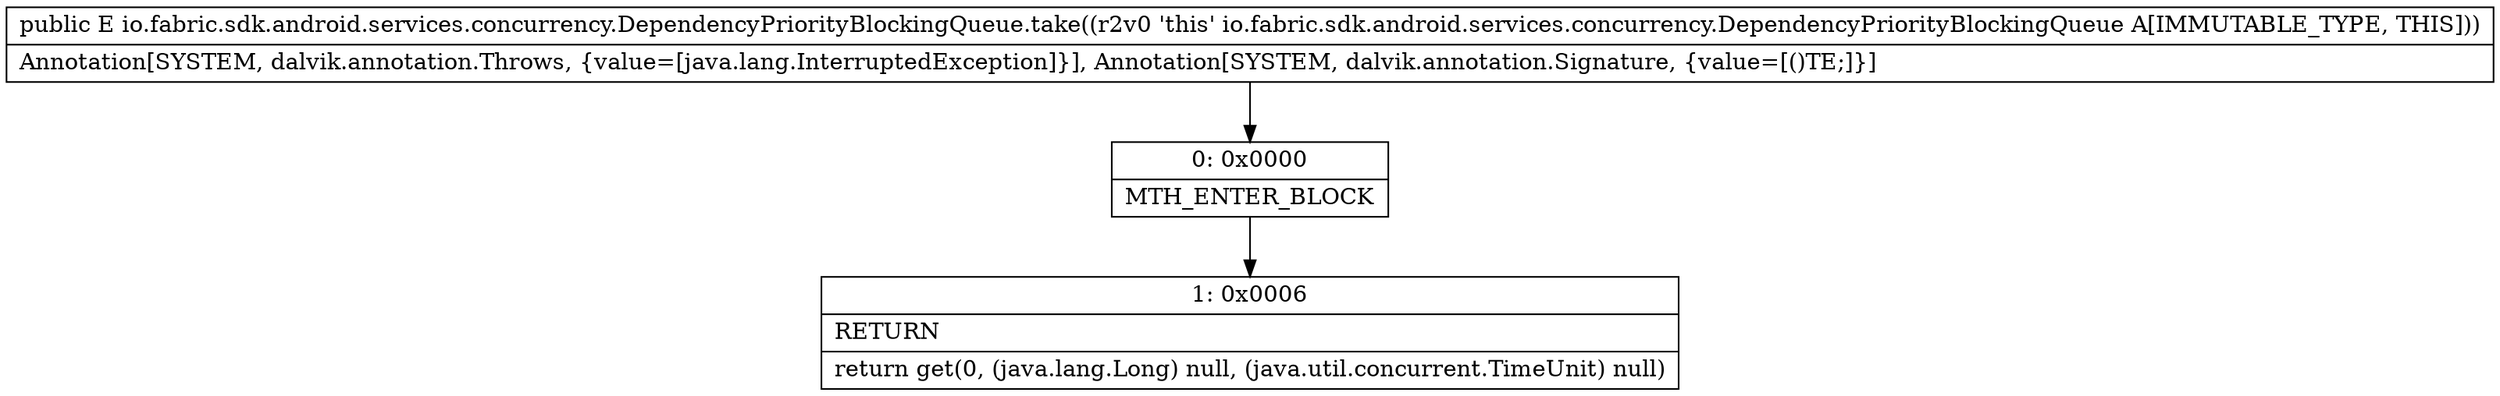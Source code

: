 digraph "CFG forio.fabric.sdk.android.services.concurrency.DependencyPriorityBlockingQueue.take()Lio\/fabric\/sdk\/android\/services\/concurrency\/Dependency;" {
Node_0 [shape=record,label="{0\:\ 0x0000|MTH_ENTER_BLOCK\l}"];
Node_1 [shape=record,label="{1\:\ 0x0006|RETURN\l|return get(0, (java.lang.Long) null, (java.util.concurrent.TimeUnit) null)\l}"];
MethodNode[shape=record,label="{public E io.fabric.sdk.android.services.concurrency.DependencyPriorityBlockingQueue.take((r2v0 'this' io.fabric.sdk.android.services.concurrency.DependencyPriorityBlockingQueue A[IMMUTABLE_TYPE, THIS]))  | Annotation[SYSTEM, dalvik.annotation.Throws, \{value=[java.lang.InterruptedException]\}], Annotation[SYSTEM, dalvik.annotation.Signature, \{value=[()TE;]\}]\l}"];
MethodNode -> Node_0;
Node_0 -> Node_1;
}

